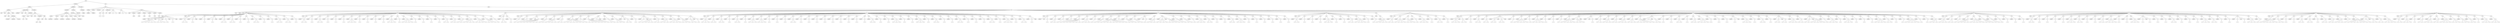 graph Tree {
	"t0" [label = "TEI"];
	"t1" [label = "teiHeader"];
	"t2" [label = "fileDesc"];
	"t3" [label = "titleStmt"];
	"t4" [label = "title"];
	"t5" [label = "title"];
	"t6" [label = "author"];
	"t7" [label = "idno"];
	"t8" [label = "idno"];
	"t9" [label = "persName"];
	"t10" [label = "forename"];
	"t11" [label = "nameLink"];
	"t12" [label = "surname"];
	"t13" [label = "editor"];
	"t14" [label = "publicationStmt"];
	"t15" [label = "publisher"];
	"t16" [label = "idno"];
	"t17" [label = "idno"];
	"t18" [label = "availability"];
	"t19" [label = "licence"];
	"t20" [label = "ab"];
	"t21" [label = "ref"];
	"t22" [label = "sourceDesc"];
	"t23" [label = "bibl"];
	"t24" [label = "name"];
	"t25" [label = "idno"];
	"t26" [label = "idno"];
	"t27" [label = "availability"];
	"t28" [label = "licence"];
	"t29" [label = "ab"];
	"t30" [label = "ref"];
	"t31" [label = "bibl"];
	"t32" [label = "date"];
	"t33" [label = "idno"];
	"t34" [label = "profileDesc"];
	"t35" [label = "particDesc"];
	"t36" [label = "listPerson"];
	"t37" [label = "person"];
	"t38" [label = "persName"];
	"t39" [label = "person"];
	"t40" [label = "persName"];
	"t41" [label = "person"];
	"t42" [label = "persName"];
	"t43" [label = "person"];
	"t44" [label = "persName"];
	"t45" [label = "person"];
	"t46" [label = "persName"];
	"t47" [label = "person"];
	"t48" [label = "persName"];
	"t49" [label = "textClass"];
	"t50" [label = "keywords"];
	"t51" [label = "term"];
	"t52" [label = "term"];
	"t53" [label = "classCode"];
	"t54" [label = "revisionDesc"];
	"t55" [label = "listChange"];
	"t56" [label = "change"];
	"t57" [label = "text"];
	"t58" [label = "front"];
	"t59" [label = "docTitle"];
	"t60" [label = "titlePart"];
	"t61" [label = "titlePart"];
	"t62" [label = "docDate"];
	"t63" [label = "docAuthor"];
	"t64" [label = "div"];
	"t65" [label = "div"];
	"t66" [label = "p"];
	"t67" [label = "div"];
	"t68" [label = "p"];
	"t69" [label = "performance"];
	"t70" [label = "ab"];
	"t71" [label = "div"];
	"t72" [label = "head"];
	"t73" [label = "p"];
	"t74" [label = "p"];
	"t75" [label = "div"];
	"t76" [label = "head"];
	"t77" [label = "p"];
	"t78" [label = "p"];
	"t79" [label = "castList"];
	"t80" [label = "head"];
	"t81" [label = "castItem"];
	"t82" [label = "role"];
	"t83" [label = "castItem"];
	"t84" [label = "role"];
	"t85" [label = "castItem"];
	"t86" [label = "role"];
	"t87" [label = "castItem"];
	"t88" [label = "role"];
	"t89" [label = "castItem"];
	"t90" [label = "role"];
	"t91" [label = "castItem"];
	"t92" [label = "role"];
	"t93" [label = "body"];
	"t94" [label = "div"];
	"t95" [label = "head"];
	"t96" [label = "stage"];
	"t97" [label = "div"];
	"t98" [label = "head"];
	"t99" [label = "sp"];
	"t100" [label = "speaker"];
	"t101" [label = "note"];
	"t102" [label = "p"];
	"t103" [label = "s"];
	"t104" [label = "s"];
	"t105" [label = "s"];
	"t106" [label = "s"];
	"t107" [label = "s"];
	"t108" [label = "stage"];
	"t109" [label = "p"];
	"t110" [label = "s"];
	"t111" [label = "s"];
	"t112" [label = "s"];
	"t113" [label = "stage"];
	"t114" [label = "p"];
	"t115" [label = "s"];
	"t116" [label = "stage"];
	"t117" [label = "p"];
	"t118" [label = "s"];
	"t119" [label = "stage"];
	"t120" [label = "div"];
	"t121" [label = "head"];
	"t122" [label = "sp"];
	"t123" [label = "speaker"];
	"t124" [label = "p"];
	"t125" [label = "s"];
	"t126" [label = "s"];
	"t127" [label = "sp"];
	"t128" [label = "speaker"];
	"t129" [label = "p"];
	"t130" [label = "s"];
	"t131" [label = "stage"];
	"t132" [label = "sp"];
	"t133" [label = "speaker"];
	"t134" [label = "p"];
	"t135" [label = "s"];
	"t136" [label = "sp"];
	"t137" [label = "speaker"];
	"t138" [label = "p"];
	"t139" [label = "s"];
	"t140" [label = "stage"];
	"t141" [label = "sp"];
	"t142" [label = "speaker"];
	"t143" [label = "p"];
	"t144" [label = "s"];
	"t145" [label = "s"];
	"t146" [label = "sp"];
	"t147" [label = "speaker"];
	"t148" [label = "p"];
	"t149" [label = "s"];
	"t150" [label = "s"];
	"t151" [label = "sp"];
	"t152" [label = "speaker"];
	"t153" [label = "p"];
	"t154" [label = "s"];
	"t155" [label = "sp"];
	"t156" [label = "speaker"];
	"t157" [label = "p"];
	"t158" [label = "s"];
	"t159" [label = "sp"];
	"t160" [label = "speaker"];
	"t161" [label = "p"];
	"t162" [label = "s"];
	"t163" [label = "s"];
	"t164" [label = "sp"];
	"t165" [label = "speaker"];
	"t166" [label = "p"];
	"t167" [label = "s"];
	"t168" [label = "sp"];
	"t169" [label = "speaker"];
	"t170" [label = "p"];
	"t171" [label = "s"];
	"t172" [label = "sp"];
	"t173" [label = "speaker"];
	"t174" [label = "p"];
	"t175" [label = "s"];
	"t176" [label = "s"];
	"t177" [label = "sp"];
	"t178" [label = "speaker"];
	"t179" [label = "p"];
	"t180" [label = "s"];
	"t181" [label = "s"];
	"t182" [label = "sp"];
	"t183" [label = "speaker"];
	"t184" [label = "p"];
	"t185" [label = "s"];
	"t186" [label = "div"];
	"t187" [label = "head"];
	"t188" [label = "sp"];
	"t189" [label = "speaker"];
	"t190" [label = "p"];
	"t191" [label = "s"];
	"t192" [label = "s"];
	"t193" [label = "sp"];
	"t194" [label = "speaker"];
	"t195" [label = "p"];
	"t196" [label = "s"];
	"t197" [label = "sp"];
	"t198" [label = "speaker"];
	"t199" [label = "p"];
	"t200" [label = "s"];
	"t201" [label = "s"];
	"t202" [label = "sp"];
	"t203" [label = "speaker"];
	"t204" [label = "p"];
	"t205" [label = "s"];
	"t206" [label = "sp"];
	"t207" [label = "speaker"];
	"t208" [label = "p"];
	"t209" [label = "s"];
	"t210" [label = "sp"];
	"t211" [label = "speaker"];
	"t212" [label = "p"];
	"t213" [label = "s"];
	"t214" [label = "sp"];
	"t215" [label = "speaker"];
	"t216" [label = "p"];
	"t217" [label = "s"];
	"t218" [label = "s"];
	"t219" [label = "s"];
	"t220" [label = "sp"];
	"t221" [label = "speaker"];
	"t222" [label = "p"];
	"t223" [label = "s"];
	"t224" [label = "sp"];
	"t225" [label = "speaker"];
	"t226" [label = "p"];
	"t227" [label = "s"];
	"t228" [label = "sp"];
	"t229" [label = "speaker"];
	"t230" [label = "p"];
	"t231" [label = "s"];
	"t232" [label = "sp"];
	"t233" [label = "speaker"];
	"t234" [label = "p"];
	"t235" [label = "s"];
	"t236" [label = "sp"];
	"t237" [label = "speaker"];
	"t238" [label = "p"];
	"t239" [label = "s"];
	"t240" [label = "s"];
	"t241" [label = "s"];
	"t242" [label = "sp"];
	"t243" [label = "speaker"];
	"t244" [label = "p"];
	"t245" [label = "s"];
	"t246" [label = "sp"];
	"t247" [label = "speaker"];
	"t248" [label = "p"];
	"t249" [label = "s"];
	"t250" [label = "s"];
	"t251" [label = "s"];
	"t252" [label = "s"];
	"t253" [label = "sp"];
	"t254" [label = "speaker"];
	"t255" [label = "p"];
	"t256" [label = "s"];
	"t257" [label = "sp"];
	"t258" [label = "speaker"];
	"t259" [label = "p"];
	"t260" [label = "s"];
	"t261" [label = "sp"];
	"t262" [label = "speaker"];
	"t263" [label = "p"];
	"t264" [label = "s"];
	"t265" [label = "sp"];
	"t266" [label = "speaker"];
	"t267" [label = "p"];
	"t268" [label = "s"];
	"t269" [label = "sp"];
	"t270" [label = "speaker"];
	"t271" [label = "p"];
	"t272" [label = "s"];
	"t273" [label = "s"];
	"t274" [label = "sp"];
	"t275" [label = "speaker"];
	"t276" [label = "p"];
	"t277" [label = "s"];
	"t278" [label = "s"];
	"t279" [label = "sp"];
	"t280" [label = "speaker"];
	"t281" [label = "p"];
	"t282" [label = "s"];
	"t283" [label = "s"];
	"t284" [label = "sp"];
	"t285" [label = "speaker"];
	"t286" [label = "p"];
	"t287" [label = "s"];
	"t288" [label = "s"];
	"t289" [label = "s"];
	"t290" [label = "s"];
	"t291" [label = "sp"];
	"t292" [label = "speaker"];
	"t293" [label = "p"];
	"t294" [label = "s"];
	"t295" [label = "s"];
	"t296" [label = "s"];
	"t297" [label = "s"];
	"t298" [label = "sp"];
	"t299" [label = "speaker"];
	"t300" [label = "p"];
	"t301" [label = "s"];
	"t302" [label = "s"];
	"t303" [label = "s"];
	"t304" [label = "sp"];
	"t305" [label = "speaker"];
	"t306" [label = "p"];
	"t307" [label = "s"];
	"t308" [label = "div"];
	"t309" [label = "head"];
	"t310" [label = "sp"];
	"t311" [label = "speaker"];
	"t312" [label = "p"];
	"t313" [label = "s"];
	"t314" [label = "s"];
	"t315" [label = "sp"];
	"t316" [label = "speaker"];
	"t317" [label = "p"];
	"t318" [label = "s"];
	"t319" [label = "div"];
	"t320" [label = "head"];
	"t321" [label = "sp"];
	"t322" [label = "speaker"];
	"t323" [label = "p"];
	"t324" [label = "s"];
	"t325" [label = "sp"];
	"t326" [label = "speaker"];
	"t327" [label = "p"];
	"t328" [label = "s"];
	"t329" [label = "sp"];
	"t330" [label = "speaker"];
	"t331" [label = "note"];
	"t332" [label = "p"];
	"t333" [label = "s"];
	"t334" [label = "s"];
	"t335" [label = "s"];
	"t336" [label = "s"];
	"t337" [label = "s"];
	"t338" [label = "s"];
	"t339" [label = "sp"];
	"t340" [label = "speaker"];
	"t341" [label = "p"];
	"t342" [label = "s"];
	"t343" [label = "s"];
	"t344" [label = "sp"];
	"t345" [label = "speaker"];
	"t346" [label = "p"];
	"t347" [label = "s"];
	"t348" [label = "s"];
	"t349" [label = "s"];
	"t350" [label = "s"];
	"t351" [label = "sp"];
	"t352" [label = "speaker"];
	"t353" [label = "p"];
	"t354" [label = "s"];
	"t355" [label = "s"];
	"t356" [label = "sp"];
	"t357" [label = "speaker"];
	"t358" [label = "p"];
	"t359" [label = "s"];
	"t360" [label = "s"];
	"t361" [label = "s"];
	"t362" [label = "s"];
	"t363" [label = "s"];
	"t364" [label = "s"];
	"t365" [label = "s"];
	"t366" [label = "sp"];
	"t367" [label = "speaker"];
	"t368" [label = "p"];
	"t369" [label = "s"];
	"t370" [label = "sp"];
	"t371" [label = "speaker"];
	"t372" [label = "p"];
	"t373" [label = "s"];
	"t374" [label = "s"];
	"t375" [label = "s"];
	"t376" [label = "s"];
	"t377" [label = "s"];
	"t378" [label = "sp"];
	"t379" [label = "speaker"];
	"t380" [label = "p"];
	"t381" [label = "s"];
	"t382" [label = "s"];
	"t383" [label = "stage"];
	"t384" [label = "sp"];
	"t385" [label = "speaker"];
	"t386" [label = "p"];
	"t387" [label = "s"];
	"t388" [label = "s"];
	"t389" [label = "sp"];
	"t390" [label = "speaker"];
	"t391" [label = "p"];
	"t392" [label = "s"];
	"t393" [label = "s"];
	"t394" [label = "s"];
	"t395" [label = "sp"];
	"t396" [label = "speaker"];
	"t397" [label = "note"];
	"t398" [label = "p"];
	"t399" [label = "s"];
	"t400" [label = "s"];
	"t401" [label = "sp"];
	"t402" [label = "speaker"];
	"t403" [label = "p"];
	"t404" [label = "s"];
	"t405" [label = "sp"];
	"t406" [label = "speaker"];
	"t407" [label = "p"];
	"t408" [label = "s"];
	"t409" [label = "stage"];
	"t410" [label = "p"];
	"t411" [label = "s"];
	"t412" [label = "s"];
	"t413" [label = "s"];
	"t414" [label = "s"];
	"t415" [label = "sp"];
	"t416" [label = "speaker"];
	"t417" [label = "p"];
	"t418" [label = "s"];
	"t419" [label = "s"];
	"t420" [label = "sp"];
	"t421" [label = "speaker"];
	"t422" [label = "p"];
	"t423" [label = "s"];
	"t424" [label = "s"];
	"t425" [label = "s"];
	"t426" [label = "sp"];
	"t427" [label = "speaker"];
	"t428" [label = "p"];
	"t429" [label = "s"];
	"t430" [label = "s"];
	"t431" [label = "s"];
	"t432" [label = "s"];
	"t433" [label = "sp"];
	"t434" [label = "speaker"];
	"t435" [label = "p"];
	"t436" [label = "s"];
	"t437" [label = "s"];
	"t438" [label = "s"];
	"t439" [label = "sp"];
	"t440" [label = "speaker"];
	"t441" [label = "p"];
	"t442" [label = "s"];
	"t443" [label = "s"];
	"t444" [label = "stage"];
	"t445" [label = "p"];
	"t446" [label = "s"];
	"t447" [label = "div"];
	"t448" [label = "head"];
	"t449" [label = "sp"];
	"t450" [label = "speaker"];
	"t451" [label = "p"];
	"t452" [label = "s"];
	"t453" [label = "s"];
	"t454" [label = "s"];
	"t455" [label = "sp"];
	"t456" [label = "speaker"];
	"t457" [label = "p"];
	"t458" [label = "s"];
	"t459" [label = "s"];
	"t460" [label = "sp"];
	"t461" [label = "speaker"];
	"t462" [label = "p"];
	"t463" [label = "s"];
	"t464" [label = "s"];
	"t465" [label = "sp"];
	"t466" [label = "speaker"];
	"t467" [label = "p"];
	"t468" [label = "s"];
	"t469" [label = "sp"];
	"t470" [label = "speaker"];
	"t471" [label = "p"];
	"t472" [label = "s"];
	"t473" [label = "s"];
	"t474" [label = "sp"];
	"t475" [label = "speaker"];
	"t476" [label = "p"];
	"t477" [label = "s"];
	"t478" [label = "sp"];
	"t479" [label = "speaker"];
	"t480" [label = "p"];
	"t481" [label = "s"];
	"t482" [label = "s"];
	"t483" [label = "s"];
	"t484" [label = "sp"];
	"t485" [label = "speaker"];
	"t486" [label = "p"];
	"t487" [label = "s"];
	"t488" [label = "s"];
	"t489" [label = "s"];
	"t490" [label = "sp"];
	"t491" [label = "speaker"];
	"t492" [label = "p"];
	"t493" [label = "s"];
	"t494" [label = "sp"];
	"t495" [label = "speaker"];
	"t496" [label = "p"];
	"t497" [label = "s"];
	"t498" [label = "sp"];
	"t499" [label = "speaker"];
	"t500" [label = "p"];
	"t501" [label = "s"];
	"t502" [label = "sp"];
	"t503" [label = "speaker"];
	"t504" [label = "p"];
	"t505" [label = "s"];
	"t506" [label = "s"];
	"t507" [label = "sp"];
	"t508" [label = "speaker"];
	"t509" [label = "p"];
	"t510" [label = "s"];
	"t511" [label = "sp"];
	"t512" [label = "speaker"];
	"t513" [label = "p"];
	"t514" [label = "s"];
	"t515" [label = "sp"];
	"t516" [label = "speaker"];
	"t517" [label = "p"];
	"t518" [label = "s"];
	"t519" [label = "sp"];
	"t520" [label = "speaker"];
	"t521" [label = "p"];
	"t522" [label = "s"];
	"t523" [label = "sp"];
	"t524" [label = "speaker"];
	"t525" [label = "p"];
	"t526" [label = "s"];
	"t527" [label = "sp"];
	"t528" [label = "speaker"];
	"t529" [label = "p"];
	"t530" [label = "s"];
	"t531" [label = "sp"];
	"t532" [label = "speaker"];
	"t533" [label = "p"];
	"t534" [label = "s"];
	"t535" [label = "sp"];
	"t536" [label = "speaker"];
	"t537" [label = "p"];
	"t538" [label = "s"];
	"t539" [label = "sp"];
	"t540" [label = "speaker"];
	"t541" [label = "p"];
	"t542" [label = "s"];
	"t543" [label = "sp"];
	"t544" [label = "speaker"];
	"t545" [label = "p"];
	"t546" [label = "s"];
	"t547" [label = "s"];
	"t548" [label = "sp"];
	"t549" [label = "speaker"];
	"t550" [label = "p"];
	"t551" [label = "s"];
	"t552" [label = "sp"];
	"t553" [label = "speaker"];
	"t554" [label = "p"];
	"t555" [label = "s"];
	"t556" [label = "sp"];
	"t557" [label = "speaker"];
	"t558" [label = "p"];
	"t559" [label = "s"];
	"t560" [label = "s"];
	"t561" [label = "s"];
	"t562" [label = "sp"];
	"t563" [label = "speaker"];
	"t564" [label = "p"];
	"t565" [label = "s"];
	"t566" [label = "sp"];
	"t567" [label = "speaker"];
	"t568" [label = "p"];
	"t569" [label = "s"];
	"t570" [label = "sp"];
	"t571" [label = "speaker"];
	"t572" [label = "p"];
	"t573" [label = "s"];
	"t574" [label = "s"];
	"t575" [label = "s"];
	"t576" [label = "sp"];
	"t577" [label = "speaker"];
	"t578" [label = "p"];
	"t579" [label = "s"];
	"t580" [label = "sp"];
	"t581" [label = "speaker"];
	"t582" [label = "p"];
	"t583" [label = "s"];
	"t584" [label = "s"];
	"t585" [label = "sp"];
	"t586" [label = "speaker"];
	"t587" [label = "p"];
	"t588" [label = "s"];
	"t589" [label = "sp"];
	"t590" [label = "speaker"];
	"t591" [label = "p"];
	"t592" [label = "s"];
	"t593" [label = "sp"];
	"t594" [label = "speaker"];
	"t595" [label = "p"];
	"t596" [label = "s"];
	"t597" [label = "s"];
	"t598" [label = "sp"];
	"t599" [label = "speaker"];
	"t600" [label = "p"];
	"t601" [label = "s"];
	"t602" [label = "sp"];
	"t603" [label = "speaker"];
	"t604" [label = "p"];
	"t605" [label = "s"];
	"t606" [label = "sp"];
	"t607" [label = "speaker"];
	"t608" [label = "p"];
	"t609" [label = "s"];
	"t610" [label = "sp"];
	"t611" [label = "speaker"];
	"t612" [label = "p"];
	"t613" [label = "s"];
	"t614" [label = "s"];
	"t615" [label = "sp"];
	"t616" [label = "speaker"];
	"t617" [label = "p"];
	"t618" [label = "s"];
	"t619" [label = "sp"];
	"t620" [label = "speaker"];
	"t621" [label = "p"];
	"t622" [label = "s"];
	"t623" [label = "s"];
	"t624" [label = "s"];
	"t625" [label = "sp"];
	"t626" [label = "speaker"];
	"t627" [label = "p"];
	"t628" [label = "s"];
	"t629" [label = "sp"];
	"t630" [label = "speaker"];
	"t631" [label = "p"];
	"t632" [label = "s"];
	"t633" [label = "s"];
	"t634" [label = "sp"];
	"t635" [label = "speaker"];
	"t636" [label = "p"];
	"t637" [label = "s"];
	"t638" [label = "stage"];
	"t639" [label = "div"];
	"t640" [label = "head"];
	"t641" [label = "sp"];
	"t642" [label = "speaker"];
	"t643" [label = "note"];
	"t644" [label = "p"];
	"t645" [label = "s"];
	"t646" [label = "sp"];
	"t647" [label = "speaker"];
	"t648" [label = "p"];
	"t649" [label = "s"];
	"t650" [label = "s"];
	"t651" [label = "sp"];
	"t652" [label = "speaker"];
	"t653" [label = "p"];
	"t654" [label = "s"];
	"t655" [label = "sp"];
	"t656" [label = "speaker"];
	"t657" [label = "p"];
	"t658" [label = "s"];
	"t659" [label = "sp"];
	"t660" [label = "speaker"];
	"t661" [label = "p"];
	"t662" [label = "s"];
	"t663" [label = "s"];
	"t664" [label = "s"];
	"t665" [label = "s"];
	"t666" [label = "s"];
	"t667" [label = "s"];
	"t668" [label = "sp"];
	"t669" [label = "speaker"];
	"t670" [label = "p"];
	"t671" [label = "s"];
	"t672" [label = "s"];
	"t673" [label = "s"];
	"t674" [label = "sp"];
	"t675" [label = "speaker"];
	"t676" [label = "p"];
	"t677" [label = "s"];
	"t678" [label = "sp"];
	"t679" [label = "speaker"];
	"t680" [label = "p"];
	"t681" [label = "s"];
	"t682" [label = "s"];
	"t683" [label = "sp"];
	"t684" [label = "speaker"];
	"t685" [label = "p"];
	"t686" [label = "s"];
	"t687" [label = "s"];
	"t688" [label = "s"];
	"t689" [label = "s"];
	"t690" [label = "s"];
	"t691" [label = "s"];
	"t692" [label = "s"];
	"t693" [label = "s"];
	"t694" [label = "sp"];
	"t695" [label = "speaker"];
	"t696" [label = "p"];
	"t697" [label = "s"];
	"t698" [label = "sp"];
	"t699" [label = "speaker"];
	"t700" [label = "p"];
	"t701" [label = "s"];
	"t702" [label = "s"];
	"t703" [label = "s"];
	"t704" [label = "sp"];
	"t705" [label = "speaker"];
	"t706" [label = "p"];
	"t707" [label = "s"];
	"t708" [label = "s"];
	"t709" [label = "sp"];
	"t710" [label = "speaker"];
	"t711" [label = "note"];
	"t712" [label = "p"];
	"t713" [label = "s"];
	"t714" [label = "sp"];
	"t715" [label = "speaker"];
	"t716" [label = "p"];
	"t717" [label = "s"];
	"t718" [label = "s"];
	"t719" [label = "s"];
	"t720" [label = "sp"];
	"t721" [label = "speaker"];
	"t722" [label = "p"];
	"t723" [label = "s"];
	"t724" [label = "s"];
	"t725" [label = "s"];
	"t726" [label = "s"];
	"t727" [label = "stage"];
	"t728" [label = "p"];
	"t729" [label = "s"];
	"t730" [label = "s"];
	"t731" [label = "s"];
	"t732" [label = "s"];
	"t733" [label = "sp"];
	"t734" [label = "speaker"];
	"t735" [label = "p"];
	"t736" [label = "s"];
	"t737" [label = "s"];
	"t738" [label = "sp"];
	"t739" [label = "speaker"];
	"t740" [label = "p"];
	"t741" [label = "s"];
	"t742" [label = "s"];
	"t743" [label = "sp"];
	"t744" [label = "speaker"];
	"t745" [label = "p"];
	"t746" [label = "s"];
	"t747" [label = "sp"];
	"t748" [label = "speaker"];
	"t749" [label = "p"];
	"t750" [label = "s"];
	"t751" [label = "s"];
	"t752" [label = "s"];
	"t753" [label = "sp"];
	"t754" [label = "speaker"];
	"t755" [label = "p"];
	"t756" [label = "s"];
	"t757" [label = "s"];
	"t758" [label = "sp"];
	"t759" [label = "speaker"];
	"t760" [label = "p"];
	"t761" [label = "s"];
	"t762" [label = "sp"];
	"t763" [label = "speaker"];
	"t764" [label = "p"];
	"t765" [label = "s"];
	"t766" [label = "sp"];
	"t767" [label = "speaker"];
	"t768" [label = "p"];
	"t769" [label = "s"];
	"t770" [label = "s"];
	"t771" [label = "sp"];
	"t772" [label = "speaker"];
	"t773" [label = "p"];
	"t774" [label = "s"];
	"t775" [label = "s"];
	"t776" [label = "s"];
	"t777" [label = "sp"];
	"t778" [label = "speaker"];
	"t779" [label = "p"];
	"t780" [label = "s"];
	"t781" [label = "sp"];
	"t782" [label = "speaker"];
	"t783" [label = "p"];
	"t784" [label = "s"];
	"t785" [label = "sp"];
	"t786" [label = "speaker"];
	"t787" [label = "p"];
	"t788" [label = "s"];
	"t789" [label = "sp"];
	"t790" [label = "speaker"];
	"t791" [label = "p"];
	"t792" [label = "s"];
	"t793" [label = "sp"];
	"t794" [label = "speaker"];
	"t795" [label = "p"];
	"t796" [label = "s"];
	"t797" [label = "sp"];
	"t798" [label = "speaker"];
	"t799" [label = "p"];
	"t800" [label = "s"];
	"t801" [label = "div"];
	"t802" [label = "head"];
	"t803" [label = "sp"];
	"t804" [label = "speaker"];
	"t805" [label = "p"];
	"t806" [label = "s"];
	"t807" [label = "s"];
	"t808" [label = "sp"];
	"t809" [label = "speaker"];
	"t810" [label = "p"];
	"t811" [label = "s"];
	"t812" [label = "sp"];
	"t813" [label = "speaker"];
	"t814" [label = "p"];
	"t815" [label = "s"];
	"t816" [label = "sp"];
	"t817" [label = "speaker"];
	"t818" [label = "p"];
	"t819" [label = "s"];
	"t820" [label = "sp"];
	"t821" [label = "speaker"];
	"t822" [label = "p"];
	"t823" [label = "s"];
	"t824" [label = "s"];
	"t825" [label = "s"];
	"t826" [label = "sp"];
	"t827" [label = "speaker"];
	"t828" [label = "p"];
	"t829" [label = "s"];
	"t830" [label = "sp"];
	"t831" [label = "speaker"];
	"t832" [label = "p"];
	"t833" [label = "s"];
	"t834" [label = "sp"];
	"t835" [label = "speaker"];
	"t836" [label = "p"];
	"t837" [label = "s"];
	"t838" [label = "s"];
	"t839" [label = "sp"];
	"t840" [label = "speaker"];
	"t841" [label = "p"];
	"t842" [label = "s"];
	"t843" [label = "s"];
	"t844" [label = "s"];
	"t845" [label = "s"];
	"t846" [label = "sp"];
	"t847" [label = "speaker"];
	"t848" [label = "p"];
	"t849" [label = "s"];
	"t850" [label = "sp"];
	"t851" [label = "speaker"];
	"t852" [label = "p"];
	"t853" [label = "s"];
	"t854" [label = "div"];
	"t855" [label = "head"];
	"t856" [label = "sp"];
	"t857" [label = "speaker"];
	"t858" [label = "p"];
	"t859" [label = "s"];
	"t860" [label = "s"];
	"t861" [label = "s"];
	"t862" [label = "s"];
	"t863" [label = "div"];
	"t864" [label = "head"];
	"t865" [label = "sp"];
	"t866" [label = "speaker"];
	"t867" [label = "p"];
	"t868" [label = "s"];
	"t869" [label = "s"];
	"t870" [label = "sp"];
	"t871" [label = "speaker"];
	"t872" [label = "p"];
	"t873" [label = "s"];
	"t874" [label = "s"];
	"t875" [label = "s"];
	"t876" [label = "s"];
	"t877" [label = "sp"];
	"t878" [label = "speaker"];
	"t879" [label = "p"];
	"t880" [label = "s"];
	"t881" [label = "s"];
	"t882" [label = "s"];
	"t883" [label = "sp"];
	"t884" [label = "speaker"];
	"t885" [label = "p"];
	"t886" [label = "s"];
	"t887" [label = "sp"];
	"t888" [label = "speaker"];
	"t889" [label = "p"];
	"t890" [label = "s"];
	"t891" [label = "s"];
	"t892" [label = "s"];
	"t893" [label = "sp"];
	"t894" [label = "speaker"];
	"t895" [label = "p"];
	"t896" [label = "s"];
	"t897" [label = "sp"];
	"t898" [label = "speaker"];
	"t899" [label = "p"];
	"t900" [label = "s"];
	"t901" [label = "s"];
	"t902" [label = "sp"];
	"t903" [label = "speaker"];
	"t904" [label = "p"];
	"t905" [label = "s"];
	"t906" [label = "div"];
	"t907" [label = "head"];
	"t908" [label = "sp"];
	"t909" [label = "speaker"];
	"t910" [label = "p"];
	"t911" [label = "s"];
	"t912" [label = "s"];
	"t913" [label = "s"];
	"t914" [label = "stage"];
	"t915" [label = "p"];
	"t916" [label = "s"];
	"t917" [label = "s"];
	"t918" [label = "sp"];
	"t919" [label = "speaker"];
	"t920" [label = "p"];
	"t921" [label = "s"];
	"t922" [label = "sp"];
	"t923" [label = "speaker"];
	"t924" [label = "p"];
	"t925" [label = "s"];
	"t926" [label = "s"];
	"t927" [label = "sp"];
	"t928" [label = "speaker"];
	"t929" [label = "p"];
	"t930" [label = "s"];
	"t931" [label = "s"];
	"t932" [label = "sp"];
	"t933" [label = "speaker"];
	"t934" [label = "p"];
	"t935" [label = "s"];
	"t936" [label = "s"];
	"t937" [label = "stage"];
	"t938" [label = "p"];
	"t939" [label = "s"];
	"t940" [label = "s"];
	"t941" [label = "stage"];
	"t942" [label = "sp"];
	"t943" [label = "speaker"];
	"t944" [label = "p"];
	"t945" [label = "s"];
	"t946" [label = "sp"];
	"t947" [label = "speaker"];
	"t948" [label = "p"];
	"t949" [label = "s"];
	"t950" [label = "s"];
	"t951" [label = "s"];
	"t952" [label = "s"];
	"t953" [label = "s"];
	"t954" [label = "sp"];
	"t955" [label = "speaker"];
	"t956" [label = "p"];
	"t957" [label = "s"];
	"t958" [label = "sp"];
	"t959" [label = "speaker"];
	"t960" [label = "p"];
	"t961" [label = "s"];
	"t962" [label = "s"];
	"t963" [label = "s"];
	"t964" [label = "s"];
	"t965" [label = "sp"];
	"t966" [label = "speaker"];
	"t967" [label = "p"];
	"t968" [label = "s"];
	"t969" [label = "sp"];
	"t970" [label = "speaker"];
	"t971" [label = "p"];
	"t972" [label = "s"];
	"t973" [label = "sp"];
	"t974" [label = "speaker"];
	"t975" [label = "p"];
	"t976" [label = "s"];
	"t977" [label = "sp"];
	"t978" [label = "speaker"];
	"t979" [label = "p"];
	"t980" [label = "s"];
	"t981" [label = "s"];
	"t982" [label = "s"];
	"t983" [label = "s"];
	"t984" [label = "s"];
	"t985" [label = "sp"];
	"t986" [label = "speaker"];
	"t987" [label = "p"];
	"t988" [label = "s"];
	"t989" [label = "s"];
	"t990" [label = "s"];
	"t991" [label = "stage"];
	"t992" [label = "sp"];
	"t993" [label = "speaker"];
	"t994" [label = "note"];
	"t995" [label = "p"];
	"t996" [label = "s"];
	"t997" [label = "sp"];
	"t998" [label = "speaker"];
	"t999" [label = "p"];
	"t1000" [label = "s"];
	"t1001" [label = "s"];
	"t1002" [label = "sp"];
	"t1003" [label = "speaker"];
	"t1004" [label = "p"];
	"t1005" [label = "s"];
	"t1006" [label = "s"];
	"t1007" [label = "s"];
	"t1008" [label = "sp"];
	"t1009" [label = "speaker"];
	"t1010" [label = "p"];
	"t1011" [label = "s"];
	"t1012" [label = "s"];
	"t1013" [label = "sp"];
	"t1014" [label = "speaker"];
	"t1015" [label = "p"];
	"t1016" [label = "s"];
	"t1017" [label = "s"];
	"t1018" [label = "s"];
	"t1019" [label = "sp"];
	"t1020" [label = "speaker"];
	"t1021" [label = "p"];
	"t1022" [label = "s"];
	"t1023" [label = "s"];
	"t1024" [label = "s"];
	"t1025" [label = "sp"];
	"t1026" [label = "speaker"];
	"t1027" [label = "p"];
	"t1028" [label = "s"];
	"t1029" [label = "s"];
	"t1030" [label = "s"];
	"t1031" [label = "s"];
	"t1032" [label = "s"];
	"t1033" [label = "sp"];
	"t1034" [label = "speaker"];
	"t1035" [label = "p"];
	"t1036" [label = "s"];
	"t1037" [label = "stage"];
	"t1038" [label = "p"];
	"t1039" [label = "s"];
	"t1040" [label = "s"];
	"t1041" [label = "sp"];
	"t1042" [label = "speaker"];
	"t1043" [label = "p"];
	"t1044" [label = "s"];
	"t1045" [label = "sp"];
	"t1046" [label = "speaker"];
	"t1047" [label = "p"];
	"t1048" [label = "s"];
	"t1049" [label = "sp"];
	"t1050" [label = "speaker"];
	"t1051" [label = "p"];
	"t1052" [label = "s"];
	"t1053" [label = "s"];
	"t1054" [label = "sp"];
	"t1055" [label = "speaker"];
	"t1056" [label = "p"];
	"t1057" [label = "s"];
	"t1058" [label = "sp"];
	"t1059" [label = "speaker"];
	"t1060" [label = "p"];
	"t1061" [label = "s"];
	"t1062" [label = "s"];
	"t1063" [label = "sp"];
	"t1064" [label = "speaker"];
	"t1065" [label = "p"];
	"t1066" [label = "s"];
	"t1067" [label = "s"];
	"t1068" [label = "s"];
	"t1069" [label = "s"];
	"t1070" [label = "sp"];
	"t1071" [label = "speaker"];
	"t1072" [label = "p"];
	"t1073" [label = "s"];
	"t1074" [label = "sp"];
	"t1075" [label = "speaker"];
	"t1076" [label = "p"];
	"t1077" [label = "s"];
	"t1078" [label = "sp"];
	"t1079" [label = "speaker"];
	"t1080" [label = "p"];
	"t1081" [label = "s"];
	"t1082" [label = "sp"];
	"t1083" [label = "speaker"];
	"t1084" [label = "p"];
	"t1085" [label = "s"];
	"t1086" [label = "stage"];
	"t1087" [label = "sp"];
	"t1088" [label = "speaker"];
	"t1089" [label = "p"];
	"t1090" [label = "s"];
	"t1091" [label = "s"];
	"t1092" [label = "s"];
	"t1093" [label = "sp"];
	"t1094" [label = "speaker"];
	"t1095" [label = "p"];
	"t1096" [label = "s"];
	"t1097" [label = "sp"];
	"t1098" [label = "speaker"];
	"t1099" [label = "p"];
	"t1100" [label = "s"];
	"t1101" [label = "s"];
	"t1102" [label = "sp"];
	"t1103" [label = "speaker"];
	"t1104" [label = "p"];
	"t1105" [label = "s"];
	"t1106" [label = "sp"];
	"t1107" [label = "speaker"];
	"t1108" [label = "p"];
	"t1109" [label = "s"];
	"t1110" [label = "s"];
	"t1111" [label = "stage"];
	"t1112" [label = "p"];
	"t1113" [label = "s"];
	"t1114" [label = "s"];
	"t1115" [label = "sp"];
	"t1116" [label = "speaker"];
	"t1117" [label = "p"];
	"t1118" [label = "s"];
	"t1119" [label = "s"];
	"t1120" [label = "s"];
	"t1121" [label = "sp"];
	"t1122" [label = "speaker"];
	"t1123" [label = "p"];
	"t1124" [label = "s"];
	"t1125" [label = "s"];
	"t1126" [label = "sp"];
	"t1127" [label = "speaker"];
	"t1128" [label = "p"];
	"t1129" [label = "s"];
	"t1130" [label = "s"];
	"t1131" [label = "stage"];
	"t1132" [label = "p"];
	"t1133" [label = "s"];
	"t1134" [label = "s"];
	"t1135" [label = "s"];
	"t1136" [label = "s"];
	"t1137" [label = "s"];
	"t1138" [label = "sp"];
	"t1139" [label = "speaker"];
	"t1140" [label = "p"];
	"t1141" [label = "s"];
	"t1142" [label = "sp"];
	"t1143" [label = "speaker"];
	"t1144" [label = "p"];
	"t1145" [label = "s"];
	"t1146" [label = "s"];
	"t1147" [label = "s"];
	"t1148" [label = "sp"];
	"t1149" [label = "speaker"];
	"t1150" [label = "p"];
	"t1151" [label = "s"];
	"t1152" [label = "sp"];
	"t1153" [label = "speaker"];
	"t1154" [label = "p"];
	"t1155" [label = "s"];
	"t1156" [label = "s"];
	"t1157" [label = "s"];
	"t1158" [label = "sp"];
	"t1159" [label = "speaker"];
	"t1160" [label = "p"];
	"t1161" [label = "s"];
	"t1162" [label = "sp"];
	"t1163" [label = "speaker"];
	"t1164" [label = "p"];
	"t1165" [label = "s"];
	"t1166" [label = "sp"];
	"t1167" [label = "speaker"];
	"t1168" [label = "p"];
	"t1169" [label = "s"];
	"t1170" [label = "sp"];
	"t1171" [label = "speaker"];
	"t1172" [label = "p"];
	"t1173" [label = "s"];
	"t1174" [label = "s"];
	"t1175" [label = "s"];
	"t1176" [label = "s"];
	"t1177" [label = "sp"];
	"t1178" [label = "speaker"];
	"t1179" [label = "p"];
	"t1180" [label = "s"];
	"t1181" [label = "s"];
	"t1182" [label = "sp"];
	"t1183" [label = "speaker"];
	"t1184" [label = "p"];
	"t1185" [label = "s"];
	"t1186" [label = "sp"];
	"t1187" [label = "speaker"];
	"t1188" [label = "p"];
	"t1189" [label = "s"];
	"t1190" [label = "sp"];
	"t1191" [label = "speaker"];
	"t1192" [label = "p"];
	"t1193" [label = "s"];
	"t1194" [label = "s"];
	"t1195" [label = "s"];
	"t1196" [label = "s"];
	"t1197" [label = "s"];
	"t1198" [label = "sp"];
	"t1199" [label = "speaker"];
	"t1200" [label = "p"];
	"t1201" [label = "s"];
	"t1202" [label = "sp"];
	"t1203" [label = "speaker"];
	"t1204" [label = "p"];
	"t1205" [label = "s"];
	"t1206" [label = "sp"];
	"t1207" [label = "speaker"];
	"t1208" [label = "p"];
	"t1209" [label = "s"];
	"t1210" [label = "s"];
	"t1211" [label = "s"];
	"t1212" [label = "div"];
	"t1213" [label = "head"];
	"t1214" [label = "sp"];
	"t1215" [label = "speaker"];
	"t1216" [label = "p"];
	"t1217" [label = "s"];
	"t1218" [label = "s"];
	"t1219" [label = "s"];
	"t1220" [label = "sp"];
	"t1221" [label = "speaker"];
	"t1222" [label = "p"];
	"t1223" [label = "s"];
	"t1224" [label = "s"];
	"t1225" [label = "sp"];
	"t1226" [label = "speaker"];
	"t1227" [label = "p"];
	"t1228" [label = "s"];
	"t1229" [label = "sp"];
	"t1230" [label = "speaker"];
	"t1231" [label = "p"];
	"t1232" [label = "s"];
	"t1233" [label = "s"];
	"t1234" [label = "s"];
	"t1235" [label = "s"];
	"t1236" [label = "sp"];
	"t1237" [label = "speaker"];
	"t1238" [label = "p"];
	"t1239" [label = "s"];
	"t1240" [label = "s"];
	"t1241" [label = "s"];
	"t1242" [label = "s"];
	"t1243" [label = "s"];
	"t1244" [label = "sp"];
	"t1245" [label = "speaker"];
	"t1246" [label = "p"];
	"t1247" [label = "s"];
	"t1248" [label = "s"];
	"t1249" [label = "s"];
	"t1250" [label = "sp"];
	"t1251" [label = "speaker"];
	"t1252" [label = "p"];
	"t1253" [label = "s"];
	"t1254" [label = "s"];
	"t1255" [label = "sp"];
	"t1256" [label = "speaker"];
	"t1257" [label = "p"];
	"t1258" [label = "s"];
	"t1259" [label = "sp"];
	"t1260" [label = "speaker"];
	"t1261" [label = "p"];
	"t1262" [label = "s"];
	"t1263" [label = "sp"];
	"t1264" [label = "speaker"];
	"t1265" [label = "p"];
	"t1266" [label = "s"];
	"t1267" [label = "sp"];
	"t1268" [label = "speaker"];
	"t1269" [label = "p"];
	"t1270" [label = "s"];
	"t1271" [label = "div"];
	"t1272" [label = "head"];
	"t1273" [label = "sp"];
	"t1274" [label = "speaker"];
	"t1275" [label = "p"];
	"t1276" [label = "s"];
	"t1277" [label = "s"];
	"t1278" [label = "sp"];
	"t1279" [label = "speaker"];
	"t1280" [label = "p"];
	"t1281" [label = "s"];
	"t1282" [label = "sp"];
	"t1283" [label = "speaker"];
	"t1284" [label = "p"];
	"t1285" [label = "s"];
	"t1286" [label = "sp"];
	"t1287" [label = "speaker"];
	"t1288" [label = "p"];
	"t1289" [label = "s"];
	"t1290" [label = "sp"];
	"t1291" [label = "speaker"];
	"t1292" [label = "p"];
	"t1293" [label = "s"];
	"t1294" [label = "sp"];
	"t1295" [label = "speaker"];
	"t1296" [label = "p"];
	"t1297" [label = "s"];
	"t1298" [label = "s"];
	"t1299" [label = "s"];
	"t1300" [label = "sp"];
	"t1301" [label = "speaker"];
	"t1302" [label = "p"];
	"t1303" [label = "s"];
	"t1304" [label = "s"];
	"t1305" [label = "sp"];
	"t1306" [label = "speaker"];
	"t1307" [label = "p"];
	"t1308" [label = "s"];
	"t1309" [label = "sp"];
	"t1310" [label = "speaker"];
	"t1311" [label = "p"];
	"t1312" [label = "s"];
	"t1313" [label = "sp"];
	"t1314" [label = "speaker"];
	"t1315" [label = "p"];
	"t1316" [label = "s"];
	"t1317" [label = "s"];
	"t1318" [label = "sp"];
	"t1319" [label = "speaker"];
	"t1320" [label = "p"];
	"t1321" [label = "s"];
	"t1322" [label = "s"];
	"t1323" [label = "s"];
	"t1324" [label = "s"];
	"t1325" [label = "sp"];
	"t1326" [label = "speaker"];
	"t1327" [label = "p"];
	"t1328" [label = "s"];
	"t1329" [label = "sp"];
	"t1330" [label = "speaker"];
	"t1331" [label = "p"];
	"t1332" [label = "s"];
	"t1333" [label = "sp"];
	"t1334" [label = "speaker"];
	"t1335" [label = "p"];
	"t1336" [label = "s"];
	"t1337" [label = "s"];
	"t1338" [label = "s"];
	"t1339" [label = "sp"];
	"t1340" [label = "speaker"];
	"t1341" [label = "p"];
	"t1342" [label = "s"];
	"t1343" [label = "stage"];
	"t1344" [label = "p"];
	"t1345" [label = "s"];
	"t1346" [label = "sp"];
	"t1347" [label = "speaker"];
	"t1348" [label = "p"];
	"t1349" [label = "s"];
	"t1350" [label = "sp"];
	"t1351" [label = "speaker"];
	"t1352" [label = "p"];
	"t1353" [label = "s"];
	"t1354" [label = "sp"];
	"t1355" [label = "speaker"];
	"t1356" [label = "p"];
	"t1357" [label = "s"];
	"t1358" [label = "s"];
	"t1359" [label = "sp"];
	"t1360" [label = "speaker"];
	"t1361" [label = "p"];
	"t1362" [label = "s"];
	"t1363" [label = "sp"];
	"t1364" [label = "speaker"];
	"t1365" [label = "p"];
	"t1366" [label = "s"];
	"t1367" [label = "sp"];
	"t1368" [label = "speaker"];
	"t1369" [label = "p"];
	"t1370" [label = "s"];
	"t1371" [label = "sp"];
	"t1372" [label = "speaker"];
	"t1373" [label = "p"];
	"t1374" [label = "s"];
	"t1375" [label = "s"];
	"t1376" [label = "s"];
	"t1377" [label = "sp"];
	"t1378" [label = "speaker"];
	"t1379" [label = "p"];
	"t1380" [label = "s"];
	"t1381" [label = "s"];
	"t1382" [label = "sp"];
	"t1383" [label = "speaker"];
	"t1384" [label = "p"];
	"t1385" [label = "s"];
	"t1386" [label = "sp"];
	"t1387" [label = "speaker"];
	"t1388" [label = "p"];
	"t1389" [label = "s"];
	"t1390" [label = "sp"];
	"t1391" [label = "speaker"];
	"t1392" [label = "p"];
	"t1393" [label = "s"];
	"t1394" [label = "stage"];
	"t1395" [label = "p"];
	"t1396" [label = "s"];
	"t1397" [label = "sp"];
	"t1398" [label = "speaker"];
	"t1399" [label = "p"];
	"t1400" [label = "s"];
	"t1401" [label = "s"];
	"t1402" [label = "s"];
	"t1403" [label = "sp"];
	"t1404" [label = "speaker"];
	"t1405" [label = "p"];
	"t1406" [label = "s"];
	"t1407" [label = "div"];
	"t1408" [label = "head"];
	"t1409" [label = "sp"];
	"t1410" [label = "speaker"];
	"t1411" [label = "p"];
	"t1412" [label = "s"];
	"t1413" [label = "s"];
	"t1414" [label = "s"];
	"t1415" [label = "s"];
	"t1416" [label = "s"];
	"t1417" [label = "s"];
	"t1418" [label = "sp"];
	"t1419" [label = "speaker"];
	"t1420" [label = "p"];
	"t1421" [label = "s"];
	"t1422" [label = "s"];
	"t1423" [label = "sp"];
	"t1424" [label = "speaker"];
	"t1425" [label = "p"];
	"t1426" [label = "s"];
	"t1427" [label = "sp"];
	"t1428" [label = "speaker"];
	"t1429" [label = "p"];
	"t1430" [label = "s"];
	"t1431" [label = "sp"];
	"t1432" [label = "speaker"];
	"t1433" [label = "p"];
	"t1434" [label = "s"];
	"t1435" [label = "s"];
	"t1436" [label = "sp"];
	"t1437" [label = "speaker"];
	"t1438" [label = "p"];
	"t1439" [label = "s"];
	"t1440" [label = "s"];
	"t1441" [label = "sp"];
	"t1442" [label = "speaker"];
	"t1443" [label = "p"];
	"t1444" [label = "s"];
	"t1445" [label = "sp"];
	"t1446" [label = "speaker"];
	"t1447" [label = "p"];
	"t1448" [label = "s"];
	"t1449" [label = "s"];
	"t1450" [label = "sp"];
	"t1451" [label = "speaker"];
	"t1452" [label = "p"];
	"t1453" [label = "s"];
	"t1454" [label = "s"];
	"t1455" [label = "sp"];
	"t1456" [label = "speaker"];
	"t1457" [label = "p"];
	"t1458" [label = "s"];
	"t1459" [label = "s"];
	"t1460" [label = "s"];
	"t1461" [label = "sp"];
	"t1462" [label = "speaker"];
	"t1463" [label = "p"];
	"t1464" [label = "s"];
	"t1465" [label = "sp"];
	"t1466" [label = "speaker"];
	"t1467" [label = "p"];
	"t1468" [label = "s"];
	"t1469" [label = "s"];
	"t1470" [label = "s"];
	"t1471" [label = "s"];
	"t1472" [label = "s"];
	"t1473" [label = "s"];
	"t1474" [label = "s"];
	"t1475" [label = "sp"];
	"t1476" [label = "speaker"];
	"t1477" [label = "p"];
	"t1478" [label = "s"];
	"t1479" [label = "stage"];
	"t1480" [label = "p"];
	"t1481" [label = "s"];
	"t1482" [label = "s"];
	"t1483" [label = "sp"];
	"t1484" [label = "speaker"];
	"t1485" [label = "p"];
	"t1486" [label = "s"];
	"t1487" [label = "s"];
	"t1488" [label = "sp"];
	"t1489" [label = "speaker"];
	"t1490" [label = "p"];
	"t1491" [label = "s"];
	"t1492" [label = "s"];
	"t1493" [label = "s"];
	"t1494" [label = "s"];
	"t1495" [label = "div"];
	"t1496" [label = "head"];
	"t1497" [label = "sp"];
	"t1498" [label = "speaker"];
	"t1499" [label = "p"];
	"t1500" [label = "s"];
	"t1501" [label = "s"];
	"t1502" [label = "sp"];
	"t1503" [label = "speaker"];
	"t1504" [label = "p"];
	"t1505" [label = "s"];
	"t1506" [label = "s"];
	"t1507" [label = "s"];
	"t1508" [label = "sp"];
	"t1509" [label = "speaker"];
	"t1510" [label = "p"];
	"t1511" [label = "s"];
	"t1512" [label = "sp"];
	"t1513" [label = "speaker"];
	"t1514" [label = "p"];
	"t1515" [label = "s"];
	"t1516" [label = "s"];
	"t1517" [label = "sp"];
	"t1518" [label = "speaker"];
	"t1519" [label = "p"];
	"t1520" [label = "s"];
	"t1521" [label = "s"];
	"t1522" [label = "s"];
	"t1523" [label = "sp"];
	"t1524" [label = "speaker"];
	"t1525" [label = "p"];
	"t1526" [label = "s"];
	"t1527" [label = "s"];
	"t1528" [label = "sp"];
	"t1529" [label = "speaker"];
	"t1530" [label = "p"];
	"t1531" [label = "s"];
	"t1532" [label = "s"];
	"t1533" [label = "s"];
	"t1534" [label = "s"];
	"t1535" [label = "sp"];
	"t1536" [label = "speaker"];
	"t1537" [label = "p"];
	"t1538" [label = "s"];
	"t1539" [label = "s"];
	"t1540" [label = "s"];
	"t1541" [label = "sp"];
	"t1542" [label = "speaker"];
	"t1543" [label = "p"];
	"t1544" [label = "s"];
	"t1545" [label = "s"];
	"t1546" [label = "s"];
	"t1547" [label = "sp"];
	"t1548" [label = "speaker"];
	"t1549" [label = "p"];
	"t1550" [label = "s"];
	"t1551" [label = "s"];
	"t1552" [label = "sp"];
	"t1553" [label = "speaker"];
	"t1554" [label = "p"];
	"t1555" [label = "s"];
	"t1556" [label = "sp"];
	"t1557" [label = "speaker"];
	"t1558" [label = "p"];
	"t1559" [label = "s"];
	"t1560" [label = "s"];
	"t1561" [label = "s"];
	"t1562" [label = "sp"];
	"t1563" [label = "speaker"];
	"t1564" [label = "p"];
	"t1565" [label = "s"];
	"t1566" [label = "s"];
	"t1567" [label = "s"];
	"t0" -- "t1";
	"t1" -- "t2";
	"t2" -- "t3";
	"t3" -- "t4";
	"t3" -- "t5";
	"t3" -- "t6";
	"t6" -- "t7";
	"t6" -- "t8";
	"t6" -- "t9";
	"t9" -- "t10";
	"t9" -- "t11";
	"t9" -- "t12";
	"t3" -- "t13";
	"t2" -- "t14";
	"t14" -- "t15";
	"t14" -- "t16";
	"t14" -- "t17";
	"t14" -- "t18";
	"t18" -- "t19";
	"t19" -- "t20";
	"t19" -- "t21";
	"t2" -- "t22";
	"t22" -- "t23";
	"t23" -- "t24";
	"t23" -- "t25";
	"t23" -- "t26";
	"t23" -- "t27";
	"t27" -- "t28";
	"t28" -- "t29";
	"t28" -- "t30";
	"t23" -- "t31";
	"t31" -- "t32";
	"t31" -- "t33";
	"t1" -- "t34";
	"t34" -- "t35";
	"t35" -- "t36";
	"t36" -- "t37";
	"t37" -- "t38";
	"t36" -- "t39";
	"t39" -- "t40";
	"t36" -- "t41";
	"t41" -- "t42";
	"t36" -- "t43";
	"t43" -- "t44";
	"t36" -- "t45";
	"t45" -- "t46";
	"t36" -- "t47";
	"t47" -- "t48";
	"t34" -- "t49";
	"t49" -- "t50";
	"t50" -- "t51";
	"t50" -- "t52";
	"t49" -- "t53";
	"t1" -- "t54";
	"t54" -- "t55";
	"t55" -- "t56";
	"t0" -- "t57";
	"t57" -- "t58";
	"t58" -- "t59";
	"t59" -- "t60";
	"t59" -- "t61";
	"t58" -- "t62";
	"t58" -- "t63";
	"t58" -- "t64";
	"t64" -- "t65";
	"t65" -- "t66";
	"t64" -- "t67";
	"t67" -- "t68";
	"t58" -- "t69";
	"t69" -- "t70";
	"t58" -- "t71";
	"t71" -- "t72";
	"t71" -- "t73";
	"t71" -- "t74";
	"t58" -- "t75";
	"t75" -- "t76";
	"t75" -- "t77";
	"t75" -- "t78";
	"t58" -- "t79";
	"t79" -- "t80";
	"t79" -- "t81";
	"t81" -- "t82";
	"t79" -- "t83";
	"t83" -- "t84";
	"t79" -- "t85";
	"t85" -- "t86";
	"t79" -- "t87";
	"t87" -- "t88";
	"t79" -- "t89";
	"t89" -- "t90";
	"t79" -- "t91";
	"t91" -- "t92";
	"t57" -- "t93";
	"t93" -- "t94";
	"t94" -- "t95";
	"t94" -- "t96";
	"t94" -- "t97";
	"t97" -- "t98";
	"t97" -- "t99";
	"t99" -- "t100";
	"t99" -- "t101";
	"t99" -- "t102";
	"t102" -- "t103";
	"t102" -- "t104";
	"t102" -- "t105";
	"t102" -- "t106";
	"t102" -- "t107";
	"t99" -- "t108";
	"t99" -- "t109";
	"t109" -- "t110";
	"t109" -- "t111";
	"t109" -- "t112";
	"t99" -- "t113";
	"t99" -- "t114";
	"t114" -- "t115";
	"t99" -- "t116";
	"t99" -- "t117";
	"t117" -- "t118";
	"t99" -- "t119";
	"t94" -- "t120";
	"t120" -- "t121";
	"t120" -- "t122";
	"t122" -- "t123";
	"t122" -- "t124";
	"t124" -- "t125";
	"t124" -- "t126";
	"t120" -- "t127";
	"t127" -- "t128";
	"t127" -- "t129";
	"t129" -- "t130";
	"t127" -- "t131";
	"t120" -- "t132";
	"t132" -- "t133";
	"t132" -- "t134";
	"t134" -- "t135";
	"t120" -- "t136";
	"t136" -- "t137";
	"t136" -- "t138";
	"t138" -- "t139";
	"t136" -- "t140";
	"t120" -- "t141";
	"t141" -- "t142";
	"t141" -- "t143";
	"t143" -- "t144";
	"t143" -- "t145";
	"t120" -- "t146";
	"t146" -- "t147";
	"t146" -- "t148";
	"t148" -- "t149";
	"t148" -- "t150";
	"t120" -- "t151";
	"t151" -- "t152";
	"t151" -- "t153";
	"t153" -- "t154";
	"t120" -- "t155";
	"t155" -- "t156";
	"t155" -- "t157";
	"t157" -- "t158";
	"t120" -- "t159";
	"t159" -- "t160";
	"t159" -- "t161";
	"t161" -- "t162";
	"t161" -- "t163";
	"t120" -- "t164";
	"t164" -- "t165";
	"t164" -- "t166";
	"t166" -- "t167";
	"t120" -- "t168";
	"t168" -- "t169";
	"t168" -- "t170";
	"t170" -- "t171";
	"t120" -- "t172";
	"t172" -- "t173";
	"t172" -- "t174";
	"t174" -- "t175";
	"t174" -- "t176";
	"t120" -- "t177";
	"t177" -- "t178";
	"t177" -- "t179";
	"t179" -- "t180";
	"t179" -- "t181";
	"t120" -- "t182";
	"t182" -- "t183";
	"t182" -- "t184";
	"t184" -- "t185";
	"t94" -- "t186";
	"t186" -- "t187";
	"t186" -- "t188";
	"t188" -- "t189";
	"t188" -- "t190";
	"t190" -- "t191";
	"t190" -- "t192";
	"t186" -- "t193";
	"t193" -- "t194";
	"t193" -- "t195";
	"t195" -- "t196";
	"t186" -- "t197";
	"t197" -- "t198";
	"t197" -- "t199";
	"t199" -- "t200";
	"t199" -- "t201";
	"t186" -- "t202";
	"t202" -- "t203";
	"t202" -- "t204";
	"t204" -- "t205";
	"t186" -- "t206";
	"t206" -- "t207";
	"t206" -- "t208";
	"t208" -- "t209";
	"t186" -- "t210";
	"t210" -- "t211";
	"t210" -- "t212";
	"t212" -- "t213";
	"t186" -- "t214";
	"t214" -- "t215";
	"t214" -- "t216";
	"t216" -- "t217";
	"t216" -- "t218";
	"t216" -- "t219";
	"t186" -- "t220";
	"t220" -- "t221";
	"t220" -- "t222";
	"t222" -- "t223";
	"t186" -- "t224";
	"t224" -- "t225";
	"t224" -- "t226";
	"t226" -- "t227";
	"t186" -- "t228";
	"t228" -- "t229";
	"t228" -- "t230";
	"t230" -- "t231";
	"t186" -- "t232";
	"t232" -- "t233";
	"t232" -- "t234";
	"t234" -- "t235";
	"t186" -- "t236";
	"t236" -- "t237";
	"t236" -- "t238";
	"t238" -- "t239";
	"t238" -- "t240";
	"t238" -- "t241";
	"t186" -- "t242";
	"t242" -- "t243";
	"t242" -- "t244";
	"t244" -- "t245";
	"t186" -- "t246";
	"t246" -- "t247";
	"t246" -- "t248";
	"t248" -- "t249";
	"t248" -- "t250";
	"t248" -- "t251";
	"t248" -- "t252";
	"t186" -- "t253";
	"t253" -- "t254";
	"t253" -- "t255";
	"t255" -- "t256";
	"t186" -- "t257";
	"t257" -- "t258";
	"t257" -- "t259";
	"t259" -- "t260";
	"t186" -- "t261";
	"t261" -- "t262";
	"t261" -- "t263";
	"t263" -- "t264";
	"t186" -- "t265";
	"t265" -- "t266";
	"t265" -- "t267";
	"t267" -- "t268";
	"t186" -- "t269";
	"t269" -- "t270";
	"t269" -- "t271";
	"t271" -- "t272";
	"t271" -- "t273";
	"t186" -- "t274";
	"t274" -- "t275";
	"t274" -- "t276";
	"t276" -- "t277";
	"t276" -- "t278";
	"t186" -- "t279";
	"t279" -- "t280";
	"t279" -- "t281";
	"t281" -- "t282";
	"t281" -- "t283";
	"t186" -- "t284";
	"t284" -- "t285";
	"t284" -- "t286";
	"t286" -- "t287";
	"t286" -- "t288";
	"t286" -- "t289";
	"t286" -- "t290";
	"t186" -- "t291";
	"t291" -- "t292";
	"t291" -- "t293";
	"t293" -- "t294";
	"t293" -- "t295";
	"t293" -- "t296";
	"t293" -- "t297";
	"t186" -- "t298";
	"t298" -- "t299";
	"t298" -- "t300";
	"t300" -- "t301";
	"t300" -- "t302";
	"t300" -- "t303";
	"t186" -- "t304";
	"t304" -- "t305";
	"t304" -- "t306";
	"t306" -- "t307";
	"t94" -- "t308";
	"t308" -- "t309";
	"t308" -- "t310";
	"t310" -- "t311";
	"t310" -- "t312";
	"t312" -- "t313";
	"t312" -- "t314";
	"t308" -- "t315";
	"t315" -- "t316";
	"t315" -- "t317";
	"t317" -- "t318";
	"t94" -- "t319";
	"t319" -- "t320";
	"t319" -- "t321";
	"t321" -- "t322";
	"t321" -- "t323";
	"t323" -- "t324";
	"t319" -- "t325";
	"t325" -- "t326";
	"t325" -- "t327";
	"t327" -- "t328";
	"t319" -- "t329";
	"t329" -- "t330";
	"t329" -- "t331";
	"t329" -- "t332";
	"t332" -- "t333";
	"t332" -- "t334";
	"t332" -- "t335";
	"t332" -- "t336";
	"t332" -- "t337";
	"t332" -- "t338";
	"t319" -- "t339";
	"t339" -- "t340";
	"t339" -- "t341";
	"t341" -- "t342";
	"t341" -- "t343";
	"t319" -- "t344";
	"t344" -- "t345";
	"t344" -- "t346";
	"t346" -- "t347";
	"t346" -- "t348";
	"t346" -- "t349";
	"t346" -- "t350";
	"t319" -- "t351";
	"t351" -- "t352";
	"t351" -- "t353";
	"t353" -- "t354";
	"t353" -- "t355";
	"t319" -- "t356";
	"t356" -- "t357";
	"t356" -- "t358";
	"t358" -- "t359";
	"t358" -- "t360";
	"t358" -- "t361";
	"t358" -- "t362";
	"t358" -- "t363";
	"t358" -- "t364";
	"t358" -- "t365";
	"t319" -- "t366";
	"t366" -- "t367";
	"t366" -- "t368";
	"t368" -- "t369";
	"t319" -- "t370";
	"t370" -- "t371";
	"t370" -- "t372";
	"t372" -- "t373";
	"t372" -- "t374";
	"t372" -- "t375";
	"t372" -- "t376";
	"t372" -- "t377";
	"t319" -- "t378";
	"t378" -- "t379";
	"t378" -- "t380";
	"t380" -- "t381";
	"t380" -- "t382";
	"t378" -- "t383";
	"t319" -- "t384";
	"t384" -- "t385";
	"t384" -- "t386";
	"t386" -- "t387";
	"t386" -- "t388";
	"t319" -- "t389";
	"t389" -- "t390";
	"t389" -- "t391";
	"t391" -- "t392";
	"t391" -- "t393";
	"t391" -- "t394";
	"t319" -- "t395";
	"t395" -- "t396";
	"t395" -- "t397";
	"t395" -- "t398";
	"t398" -- "t399";
	"t398" -- "t400";
	"t319" -- "t401";
	"t401" -- "t402";
	"t401" -- "t403";
	"t403" -- "t404";
	"t319" -- "t405";
	"t405" -- "t406";
	"t405" -- "t407";
	"t407" -- "t408";
	"t405" -- "t409";
	"t405" -- "t410";
	"t410" -- "t411";
	"t410" -- "t412";
	"t410" -- "t413";
	"t410" -- "t414";
	"t319" -- "t415";
	"t415" -- "t416";
	"t415" -- "t417";
	"t417" -- "t418";
	"t417" -- "t419";
	"t319" -- "t420";
	"t420" -- "t421";
	"t420" -- "t422";
	"t422" -- "t423";
	"t422" -- "t424";
	"t422" -- "t425";
	"t319" -- "t426";
	"t426" -- "t427";
	"t426" -- "t428";
	"t428" -- "t429";
	"t428" -- "t430";
	"t428" -- "t431";
	"t428" -- "t432";
	"t319" -- "t433";
	"t433" -- "t434";
	"t433" -- "t435";
	"t435" -- "t436";
	"t435" -- "t437";
	"t435" -- "t438";
	"t319" -- "t439";
	"t439" -- "t440";
	"t439" -- "t441";
	"t441" -- "t442";
	"t441" -- "t443";
	"t439" -- "t444";
	"t439" -- "t445";
	"t445" -- "t446";
	"t94" -- "t447";
	"t447" -- "t448";
	"t447" -- "t449";
	"t449" -- "t450";
	"t449" -- "t451";
	"t451" -- "t452";
	"t451" -- "t453";
	"t451" -- "t454";
	"t447" -- "t455";
	"t455" -- "t456";
	"t455" -- "t457";
	"t457" -- "t458";
	"t457" -- "t459";
	"t447" -- "t460";
	"t460" -- "t461";
	"t460" -- "t462";
	"t462" -- "t463";
	"t462" -- "t464";
	"t447" -- "t465";
	"t465" -- "t466";
	"t465" -- "t467";
	"t467" -- "t468";
	"t447" -- "t469";
	"t469" -- "t470";
	"t469" -- "t471";
	"t471" -- "t472";
	"t471" -- "t473";
	"t447" -- "t474";
	"t474" -- "t475";
	"t474" -- "t476";
	"t476" -- "t477";
	"t447" -- "t478";
	"t478" -- "t479";
	"t478" -- "t480";
	"t480" -- "t481";
	"t480" -- "t482";
	"t480" -- "t483";
	"t447" -- "t484";
	"t484" -- "t485";
	"t484" -- "t486";
	"t486" -- "t487";
	"t486" -- "t488";
	"t486" -- "t489";
	"t447" -- "t490";
	"t490" -- "t491";
	"t490" -- "t492";
	"t492" -- "t493";
	"t447" -- "t494";
	"t494" -- "t495";
	"t494" -- "t496";
	"t496" -- "t497";
	"t447" -- "t498";
	"t498" -- "t499";
	"t498" -- "t500";
	"t500" -- "t501";
	"t447" -- "t502";
	"t502" -- "t503";
	"t502" -- "t504";
	"t504" -- "t505";
	"t504" -- "t506";
	"t447" -- "t507";
	"t507" -- "t508";
	"t507" -- "t509";
	"t509" -- "t510";
	"t447" -- "t511";
	"t511" -- "t512";
	"t511" -- "t513";
	"t513" -- "t514";
	"t447" -- "t515";
	"t515" -- "t516";
	"t515" -- "t517";
	"t517" -- "t518";
	"t447" -- "t519";
	"t519" -- "t520";
	"t519" -- "t521";
	"t521" -- "t522";
	"t447" -- "t523";
	"t523" -- "t524";
	"t523" -- "t525";
	"t525" -- "t526";
	"t447" -- "t527";
	"t527" -- "t528";
	"t527" -- "t529";
	"t529" -- "t530";
	"t447" -- "t531";
	"t531" -- "t532";
	"t531" -- "t533";
	"t533" -- "t534";
	"t447" -- "t535";
	"t535" -- "t536";
	"t535" -- "t537";
	"t537" -- "t538";
	"t447" -- "t539";
	"t539" -- "t540";
	"t539" -- "t541";
	"t541" -- "t542";
	"t447" -- "t543";
	"t543" -- "t544";
	"t543" -- "t545";
	"t545" -- "t546";
	"t545" -- "t547";
	"t447" -- "t548";
	"t548" -- "t549";
	"t548" -- "t550";
	"t550" -- "t551";
	"t447" -- "t552";
	"t552" -- "t553";
	"t552" -- "t554";
	"t554" -- "t555";
	"t447" -- "t556";
	"t556" -- "t557";
	"t556" -- "t558";
	"t558" -- "t559";
	"t558" -- "t560";
	"t558" -- "t561";
	"t447" -- "t562";
	"t562" -- "t563";
	"t562" -- "t564";
	"t564" -- "t565";
	"t447" -- "t566";
	"t566" -- "t567";
	"t566" -- "t568";
	"t568" -- "t569";
	"t447" -- "t570";
	"t570" -- "t571";
	"t570" -- "t572";
	"t572" -- "t573";
	"t572" -- "t574";
	"t572" -- "t575";
	"t447" -- "t576";
	"t576" -- "t577";
	"t576" -- "t578";
	"t578" -- "t579";
	"t447" -- "t580";
	"t580" -- "t581";
	"t580" -- "t582";
	"t582" -- "t583";
	"t582" -- "t584";
	"t447" -- "t585";
	"t585" -- "t586";
	"t585" -- "t587";
	"t587" -- "t588";
	"t447" -- "t589";
	"t589" -- "t590";
	"t589" -- "t591";
	"t591" -- "t592";
	"t447" -- "t593";
	"t593" -- "t594";
	"t593" -- "t595";
	"t595" -- "t596";
	"t595" -- "t597";
	"t447" -- "t598";
	"t598" -- "t599";
	"t598" -- "t600";
	"t600" -- "t601";
	"t447" -- "t602";
	"t602" -- "t603";
	"t602" -- "t604";
	"t604" -- "t605";
	"t447" -- "t606";
	"t606" -- "t607";
	"t606" -- "t608";
	"t608" -- "t609";
	"t447" -- "t610";
	"t610" -- "t611";
	"t610" -- "t612";
	"t612" -- "t613";
	"t612" -- "t614";
	"t447" -- "t615";
	"t615" -- "t616";
	"t615" -- "t617";
	"t617" -- "t618";
	"t447" -- "t619";
	"t619" -- "t620";
	"t619" -- "t621";
	"t621" -- "t622";
	"t621" -- "t623";
	"t621" -- "t624";
	"t447" -- "t625";
	"t625" -- "t626";
	"t625" -- "t627";
	"t627" -- "t628";
	"t447" -- "t629";
	"t629" -- "t630";
	"t629" -- "t631";
	"t631" -- "t632";
	"t631" -- "t633";
	"t447" -- "t634";
	"t634" -- "t635";
	"t634" -- "t636";
	"t636" -- "t637";
	"t634" -- "t638";
	"t94" -- "t639";
	"t639" -- "t640";
	"t639" -- "t641";
	"t641" -- "t642";
	"t641" -- "t643";
	"t641" -- "t644";
	"t644" -- "t645";
	"t639" -- "t646";
	"t646" -- "t647";
	"t646" -- "t648";
	"t648" -- "t649";
	"t648" -- "t650";
	"t639" -- "t651";
	"t651" -- "t652";
	"t651" -- "t653";
	"t653" -- "t654";
	"t639" -- "t655";
	"t655" -- "t656";
	"t655" -- "t657";
	"t657" -- "t658";
	"t639" -- "t659";
	"t659" -- "t660";
	"t659" -- "t661";
	"t661" -- "t662";
	"t661" -- "t663";
	"t661" -- "t664";
	"t661" -- "t665";
	"t661" -- "t666";
	"t661" -- "t667";
	"t639" -- "t668";
	"t668" -- "t669";
	"t668" -- "t670";
	"t670" -- "t671";
	"t670" -- "t672";
	"t670" -- "t673";
	"t639" -- "t674";
	"t674" -- "t675";
	"t674" -- "t676";
	"t676" -- "t677";
	"t639" -- "t678";
	"t678" -- "t679";
	"t678" -- "t680";
	"t680" -- "t681";
	"t680" -- "t682";
	"t639" -- "t683";
	"t683" -- "t684";
	"t683" -- "t685";
	"t685" -- "t686";
	"t685" -- "t687";
	"t685" -- "t688";
	"t685" -- "t689";
	"t685" -- "t690";
	"t685" -- "t691";
	"t685" -- "t692";
	"t685" -- "t693";
	"t639" -- "t694";
	"t694" -- "t695";
	"t694" -- "t696";
	"t696" -- "t697";
	"t639" -- "t698";
	"t698" -- "t699";
	"t698" -- "t700";
	"t700" -- "t701";
	"t700" -- "t702";
	"t700" -- "t703";
	"t639" -- "t704";
	"t704" -- "t705";
	"t704" -- "t706";
	"t706" -- "t707";
	"t706" -- "t708";
	"t639" -- "t709";
	"t709" -- "t710";
	"t709" -- "t711";
	"t709" -- "t712";
	"t712" -- "t713";
	"t639" -- "t714";
	"t714" -- "t715";
	"t714" -- "t716";
	"t716" -- "t717";
	"t716" -- "t718";
	"t716" -- "t719";
	"t639" -- "t720";
	"t720" -- "t721";
	"t720" -- "t722";
	"t722" -- "t723";
	"t722" -- "t724";
	"t722" -- "t725";
	"t722" -- "t726";
	"t720" -- "t727";
	"t720" -- "t728";
	"t728" -- "t729";
	"t728" -- "t730";
	"t728" -- "t731";
	"t728" -- "t732";
	"t639" -- "t733";
	"t733" -- "t734";
	"t733" -- "t735";
	"t735" -- "t736";
	"t735" -- "t737";
	"t639" -- "t738";
	"t738" -- "t739";
	"t738" -- "t740";
	"t740" -- "t741";
	"t740" -- "t742";
	"t639" -- "t743";
	"t743" -- "t744";
	"t743" -- "t745";
	"t745" -- "t746";
	"t639" -- "t747";
	"t747" -- "t748";
	"t747" -- "t749";
	"t749" -- "t750";
	"t749" -- "t751";
	"t749" -- "t752";
	"t639" -- "t753";
	"t753" -- "t754";
	"t753" -- "t755";
	"t755" -- "t756";
	"t755" -- "t757";
	"t639" -- "t758";
	"t758" -- "t759";
	"t758" -- "t760";
	"t760" -- "t761";
	"t639" -- "t762";
	"t762" -- "t763";
	"t762" -- "t764";
	"t764" -- "t765";
	"t639" -- "t766";
	"t766" -- "t767";
	"t766" -- "t768";
	"t768" -- "t769";
	"t768" -- "t770";
	"t639" -- "t771";
	"t771" -- "t772";
	"t771" -- "t773";
	"t773" -- "t774";
	"t773" -- "t775";
	"t773" -- "t776";
	"t639" -- "t777";
	"t777" -- "t778";
	"t777" -- "t779";
	"t779" -- "t780";
	"t639" -- "t781";
	"t781" -- "t782";
	"t781" -- "t783";
	"t783" -- "t784";
	"t639" -- "t785";
	"t785" -- "t786";
	"t785" -- "t787";
	"t787" -- "t788";
	"t639" -- "t789";
	"t789" -- "t790";
	"t789" -- "t791";
	"t791" -- "t792";
	"t639" -- "t793";
	"t793" -- "t794";
	"t793" -- "t795";
	"t795" -- "t796";
	"t639" -- "t797";
	"t797" -- "t798";
	"t797" -- "t799";
	"t799" -- "t800";
	"t94" -- "t801";
	"t801" -- "t802";
	"t801" -- "t803";
	"t803" -- "t804";
	"t803" -- "t805";
	"t805" -- "t806";
	"t805" -- "t807";
	"t801" -- "t808";
	"t808" -- "t809";
	"t808" -- "t810";
	"t810" -- "t811";
	"t801" -- "t812";
	"t812" -- "t813";
	"t812" -- "t814";
	"t814" -- "t815";
	"t801" -- "t816";
	"t816" -- "t817";
	"t816" -- "t818";
	"t818" -- "t819";
	"t801" -- "t820";
	"t820" -- "t821";
	"t820" -- "t822";
	"t822" -- "t823";
	"t822" -- "t824";
	"t822" -- "t825";
	"t801" -- "t826";
	"t826" -- "t827";
	"t826" -- "t828";
	"t828" -- "t829";
	"t801" -- "t830";
	"t830" -- "t831";
	"t830" -- "t832";
	"t832" -- "t833";
	"t801" -- "t834";
	"t834" -- "t835";
	"t834" -- "t836";
	"t836" -- "t837";
	"t836" -- "t838";
	"t801" -- "t839";
	"t839" -- "t840";
	"t839" -- "t841";
	"t841" -- "t842";
	"t841" -- "t843";
	"t841" -- "t844";
	"t841" -- "t845";
	"t801" -- "t846";
	"t846" -- "t847";
	"t846" -- "t848";
	"t848" -- "t849";
	"t801" -- "t850";
	"t850" -- "t851";
	"t850" -- "t852";
	"t852" -- "t853";
	"t94" -- "t854";
	"t854" -- "t855";
	"t854" -- "t856";
	"t856" -- "t857";
	"t856" -- "t858";
	"t858" -- "t859";
	"t858" -- "t860";
	"t858" -- "t861";
	"t858" -- "t862";
	"t94" -- "t863";
	"t863" -- "t864";
	"t863" -- "t865";
	"t865" -- "t866";
	"t865" -- "t867";
	"t867" -- "t868";
	"t867" -- "t869";
	"t863" -- "t870";
	"t870" -- "t871";
	"t870" -- "t872";
	"t872" -- "t873";
	"t872" -- "t874";
	"t872" -- "t875";
	"t872" -- "t876";
	"t863" -- "t877";
	"t877" -- "t878";
	"t877" -- "t879";
	"t879" -- "t880";
	"t879" -- "t881";
	"t879" -- "t882";
	"t863" -- "t883";
	"t883" -- "t884";
	"t883" -- "t885";
	"t885" -- "t886";
	"t863" -- "t887";
	"t887" -- "t888";
	"t887" -- "t889";
	"t889" -- "t890";
	"t889" -- "t891";
	"t889" -- "t892";
	"t863" -- "t893";
	"t893" -- "t894";
	"t893" -- "t895";
	"t895" -- "t896";
	"t863" -- "t897";
	"t897" -- "t898";
	"t897" -- "t899";
	"t899" -- "t900";
	"t899" -- "t901";
	"t863" -- "t902";
	"t902" -- "t903";
	"t902" -- "t904";
	"t904" -- "t905";
	"t94" -- "t906";
	"t906" -- "t907";
	"t906" -- "t908";
	"t908" -- "t909";
	"t908" -- "t910";
	"t910" -- "t911";
	"t910" -- "t912";
	"t910" -- "t913";
	"t908" -- "t914";
	"t908" -- "t915";
	"t915" -- "t916";
	"t915" -- "t917";
	"t906" -- "t918";
	"t918" -- "t919";
	"t918" -- "t920";
	"t920" -- "t921";
	"t906" -- "t922";
	"t922" -- "t923";
	"t922" -- "t924";
	"t924" -- "t925";
	"t924" -- "t926";
	"t906" -- "t927";
	"t927" -- "t928";
	"t927" -- "t929";
	"t929" -- "t930";
	"t929" -- "t931";
	"t906" -- "t932";
	"t932" -- "t933";
	"t932" -- "t934";
	"t934" -- "t935";
	"t934" -- "t936";
	"t932" -- "t937";
	"t932" -- "t938";
	"t938" -- "t939";
	"t938" -- "t940";
	"t932" -- "t941";
	"t906" -- "t942";
	"t942" -- "t943";
	"t942" -- "t944";
	"t944" -- "t945";
	"t906" -- "t946";
	"t946" -- "t947";
	"t946" -- "t948";
	"t948" -- "t949";
	"t948" -- "t950";
	"t948" -- "t951";
	"t948" -- "t952";
	"t948" -- "t953";
	"t906" -- "t954";
	"t954" -- "t955";
	"t954" -- "t956";
	"t956" -- "t957";
	"t906" -- "t958";
	"t958" -- "t959";
	"t958" -- "t960";
	"t960" -- "t961";
	"t960" -- "t962";
	"t960" -- "t963";
	"t960" -- "t964";
	"t906" -- "t965";
	"t965" -- "t966";
	"t965" -- "t967";
	"t967" -- "t968";
	"t906" -- "t969";
	"t969" -- "t970";
	"t969" -- "t971";
	"t971" -- "t972";
	"t906" -- "t973";
	"t973" -- "t974";
	"t973" -- "t975";
	"t975" -- "t976";
	"t906" -- "t977";
	"t977" -- "t978";
	"t977" -- "t979";
	"t979" -- "t980";
	"t979" -- "t981";
	"t979" -- "t982";
	"t979" -- "t983";
	"t979" -- "t984";
	"t906" -- "t985";
	"t985" -- "t986";
	"t985" -- "t987";
	"t987" -- "t988";
	"t987" -- "t989";
	"t987" -- "t990";
	"t985" -- "t991";
	"t906" -- "t992";
	"t992" -- "t993";
	"t992" -- "t994";
	"t992" -- "t995";
	"t995" -- "t996";
	"t906" -- "t997";
	"t997" -- "t998";
	"t997" -- "t999";
	"t999" -- "t1000";
	"t999" -- "t1001";
	"t906" -- "t1002";
	"t1002" -- "t1003";
	"t1002" -- "t1004";
	"t1004" -- "t1005";
	"t1004" -- "t1006";
	"t1004" -- "t1007";
	"t906" -- "t1008";
	"t1008" -- "t1009";
	"t1008" -- "t1010";
	"t1010" -- "t1011";
	"t1010" -- "t1012";
	"t906" -- "t1013";
	"t1013" -- "t1014";
	"t1013" -- "t1015";
	"t1015" -- "t1016";
	"t1015" -- "t1017";
	"t1015" -- "t1018";
	"t906" -- "t1019";
	"t1019" -- "t1020";
	"t1019" -- "t1021";
	"t1021" -- "t1022";
	"t1021" -- "t1023";
	"t1021" -- "t1024";
	"t906" -- "t1025";
	"t1025" -- "t1026";
	"t1025" -- "t1027";
	"t1027" -- "t1028";
	"t1027" -- "t1029";
	"t1027" -- "t1030";
	"t1027" -- "t1031";
	"t1027" -- "t1032";
	"t906" -- "t1033";
	"t1033" -- "t1034";
	"t1033" -- "t1035";
	"t1035" -- "t1036";
	"t1033" -- "t1037";
	"t1033" -- "t1038";
	"t1038" -- "t1039";
	"t1038" -- "t1040";
	"t906" -- "t1041";
	"t1041" -- "t1042";
	"t1041" -- "t1043";
	"t1043" -- "t1044";
	"t906" -- "t1045";
	"t1045" -- "t1046";
	"t1045" -- "t1047";
	"t1047" -- "t1048";
	"t906" -- "t1049";
	"t1049" -- "t1050";
	"t1049" -- "t1051";
	"t1051" -- "t1052";
	"t1051" -- "t1053";
	"t906" -- "t1054";
	"t1054" -- "t1055";
	"t1054" -- "t1056";
	"t1056" -- "t1057";
	"t906" -- "t1058";
	"t1058" -- "t1059";
	"t1058" -- "t1060";
	"t1060" -- "t1061";
	"t1060" -- "t1062";
	"t906" -- "t1063";
	"t1063" -- "t1064";
	"t1063" -- "t1065";
	"t1065" -- "t1066";
	"t1065" -- "t1067";
	"t1065" -- "t1068";
	"t1065" -- "t1069";
	"t906" -- "t1070";
	"t1070" -- "t1071";
	"t1070" -- "t1072";
	"t1072" -- "t1073";
	"t906" -- "t1074";
	"t1074" -- "t1075";
	"t1074" -- "t1076";
	"t1076" -- "t1077";
	"t906" -- "t1078";
	"t1078" -- "t1079";
	"t1078" -- "t1080";
	"t1080" -- "t1081";
	"t906" -- "t1082";
	"t1082" -- "t1083";
	"t1082" -- "t1084";
	"t1084" -- "t1085";
	"t1082" -- "t1086";
	"t906" -- "t1087";
	"t1087" -- "t1088";
	"t1087" -- "t1089";
	"t1089" -- "t1090";
	"t1089" -- "t1091";
	"t1089" -- "t1092";
	"t906" -- "t1093";
	"t1093" -- "t1094";
	"t1093" -- "t1095";
	"t1095" -- "t1096";
	"t906" -- "t1097";
	"t1097" -- "t1098";
	"t1097" -- "t1099";
	"t1099" -- "t1100";
	"t1099" -- "t1101";
	"t906" -- "t1102";
	"t1102" -- "t1103";
	"t1102" -- "t1104";
	"t1104" -- "t1105";
	"t906" -- "t1106";
	"t1106" -- "t1107";
	"t1106" -- "t1108";
	"t1108" -- "t1109";
	"t1108" -- "t1110";
	"t1106" -- "t1111";
	"t1106" -- "t1112";
	"t1112" -- "t1113";
	"t1112" -- "t1114";
	"t906" -- "t1115";
	"t1115" -- "t1116";
	"t1115" -- "t1117";
	"t1117" -- "t1118";
	"t1117" -- "t1119";
	"t1117" -- "t1120";
	"t906" -- "t1121";
	"t1121" -- "t1122";
	"t1121" -- "t1123";
	"t1123" -- "t1124";
	"t1123" -- "t1125";
	"t906" -- "t1126";
	"t1126" -- "t1127";
	"t1126" -- "t1128";
	"t1128" -- "t1129";
	"t1128" -- "t1130";
	"t1126" -- "t1131";
	"t1126" -- "t1132";
	"t1132" -- "t1133";
	"t1132" -- "t1134";
	"t1132" -- "t1135";
	"t1132" -- "t1136";
	"t1132" -- "t1137";
	"t906" -- "t1138";
	"t1138" -- "t1139";
	"t1138" -- "t1140";
	"t1140" -- "t1141";
	"t906" -- "t1142";
	"t1142" -- "t1143";
	"t1142" -- "t1144";
	"t1144" -- "t1145";
	"t1144" -- "t1146";
	"t1144" -- "t1147";
	"t906" -- "t1148";
	"t1148" -- "t1149";
	"t1148" -- "t1150";
	"t1150" -- "t1151";
	"t906" -- "t1152";
	"t1152" -- "t1153";
	"t1152" -- "t1154";
	"t1154" -- "t1155";
	"t1154" -- "t1156";
	"t1154" -- "t1157";
	"t906" -- "t1158";
	"t1158" -- "t1159";
	"t1158" -- "t1160";
	"t1160" -- "t1161";
	"t906" -- "t1162";
	"t1162" -- "t1163";
	"t1162" -- "t1164";
	"t1164" -- "t1165";
	"t906" -- "t1166";
	"t1166" -- "t1167";
	"t1166" -- "t1168";
	"t1168" -- "t1169";
	"t906" -- "t1170";
	"t1170" -- "t1171";
	"t1170" -- "t1172";
	"t1172" -- "t1173";
	"t1172" -- "t1174";
	"t1172" -- "t1175";
	"t1172" -- "t1176";
	"t906" -- "t1177";
	"t1177" -- "t1178";
	"t1177" -- "t1179";
	"t1179" -- "t1180";
	"t1179" -- "t1181";
	"t906" -- "t1182";
	"t1182" -- "t1183";
	"t1182" -- "t1184";
	"t1184" -- "t1185";
	"t906" -- "t1186";
	"t1186" -- "t1187";
	"t1186" -- "t1188";
	"t1188" -- "t1189";
	"t906" -- "t1190";
	"t1190" -- "t1191";
	"t1190" -- "t1192";
	"t1192" -- "t1193";
	"t1192" -- "t1194";
	"t1192" -- "t1195";
	"t1192" -- "t1196";
	"t1192" -- "t1197";
	"t906" -- "t1198";
	"t1198" -- "t1199";
	"t1198" -- "t1200";
	"t1200" -- "t1201";
	"t906" -- "t1202";
	"t1202" -- "t1203";
	"t1202" -- "t1204";
	"t1204" -- "t1205";
	"t906" -- "t1206";
	"t1206" -- "t1207";
	"t1206" -- "t1208";
	"t1208" -- "t1209";
	"t1208" -- "t1210";
	"t1208" -- "t1211";
	"t94" -- "t1212";
	"t1212" -- "t1213";
	"t1212" -- "t1214";
	"t1214" -- "t1215";
	"t1214" -- "t1216";
	"t1216" -- "t1217";
	"t1216" -- "t1218";
	"t1216" -- "t1219";
	"t1212" -- "t1220";
	"t1220" -- "t1221";
	"t1220" -- "t1222";
	"t1222" -- "t1223";
	"t1222" -- "t1224";
	"t1212" -- "t1225";
	"t1225" -- "t1226";
	"t1225" -- "t1227";
	"t1227" -- "t1228";
	"t1212" -- "t1229";
	"t1229" -- "t1230";
	"t1229" -- "t1231";
	"t1231" -- "t1232";
	"t1231" -- "t1233";
	"t1231" -- "t1234";
	"t1231" -- "t1235";
	"t1212" -- "t1236";
	"t1236" -- "t1237";
	"t1236" -- "t1238";
	"t1238" -- "t1239";
	"t1238" -- "t1240";
	"t1238" -- "t1241";
	"t1238" -- "t1242";
	"t1238" -- "t1243";
	"t1212" -- "t1244";
	"t1244" -- "t1245";
	"t1244" -- "t1246";
	"t1246" -- "t1247";
	"t1246" -- "t1248";
	"t1246" -- "t1249";
	"t1212" -- "t1250";
	"t1250" -- "t1251";
	"t1250" -- "t1252";
	"t1252" -- "t1253";
	"t1252" -- "t1254";
	"t1212" -- "t1255";
	"t1255" -- "t1256";
	"t1255" -- "t1257";
	"t1257" -- "t1258";
	"t1212" -- "t1259";
	"t1259" -- "t1260";
	"t1259" -- "t1261";
	"t1261" -- "t1262";
	"t1212" -- "t1263";
	"t1263" -- "t1264";
	"t1263" -- "t1265";
	"t1265" -- "t1266";
	"t1212" -- "t1267";
	"t1267" -- "t1268";
	"t1267" -- "t1269";
	"t1269" -- "t1270";
	"t94" -- "t1271";
	"t1271" -- "t1272";
	"t1271" -- "t1273";
	"t1273" -- "t1274";
	"t1273" -- "t1275";
	"t1275" -- "t1276";
	"t1275" -- "t1277";
	"t1271" -- "t1278";
	"t1278" -- "t1279";
	"t1278" -- "t1280";
	"t1280" -- "t1281";
	"t1271" -- "t1282";
	"t1282" -- "t1283";
	"t1282" -- "t1284";
	"t1284" -- "t1285";
	"t1271" -- "t1286";
	"t1286" -- "t1287";
	"t1286" -- "t1288";
	"t1288" -- "t1289";
	"t1271" -- "t1290";
	"t1290" -- "t1291";
	"t1290" -- "t1292";
	"t1292" -- "t1293";
	"t1271" -- "t1294";
	"t1294" -- "t1295";
	"t1294" -- "t1296";
	"t1296" -- "t1297";
	"t1296" -- "t1298";
	"t1296" -- "t1299";
	"t1271" -- "t1300";
	"t1300" -- "t1301";
	"t1300" -- "t1302";
	"t1302" -- "t1303";
	"t1302" -- "t1304";
	"t1271" -- "t1305";
	"t1305" -- "t1306";
	"t1305" -- "t1307";
	"t1307" -- "t1308";
	"t1271" -- "t1309";
	"t1309" -- "t1310";
	"t1309" -- "t1311";
	"t1311" -- "t1312";
	"t1271" -- "t1313";
	"t1313" -- "t1314";
	"t1313" -- "t1315";
	"t1315" -- "t1316";
	"t1315" -- "t1317";
	"t1271" -- "t1318";
	"t1318" -- "t1319";
	"t1318" -- "t1320";
	"t1320" -- "t1321";
	"t1320" -- "t1322";
	"t1320" -- "t1323";
	"t1320" -- "t1324";
	"t1271" -- "t1325";
	"t1325" -- "t1326";
	"t1325" -- "t1327";
	"t1327" -- "t1328";
	"t1271" -- "t1329";
	"t1329" -- "t1330";
	"t1329" -- "t1331";
	"t1331" -- "t1332";
	"t1271" -- "t1333";
	"t1333" -- "t1334";
	"t1333" -- "t1335";
	"t1335" -- "t1336";
	"t1335" -- "t1337";
	"t1335" -- "t1338";
	"t1271" -- "t1339";
	"t1339" -- "t1340";
	"t1339" -- "t1341";
	"t1341" -- "t1342";
	"t1339" -- "t1343";
	"t1339" -- "t1344";
	"t1344" -- "t1345";
	"t1271" -- "t1346";
	"t1346" -- "t1347";
	"t1346" -- "t1348";
	"t1348" -- "t1349";
	"t1271" -- "t1350";
	"t1350" -- "t1351";
	"t1350" -- "t1352";
	"t1352" -- "t1353";
	"t1271" -- "t1354";
	"t1354" -- "t1355";
	"t1354" -- "t1356";
	"t1356" -- "t1357";
	"t1356" -- "t1358";
	"t1271" -- "t1359";
	"t1359" -- "t1360";
	"t1359" -- "t1361";
	"t1361" -- "t1362";
	"t1271" -- "t1363";
	"t1363" -- "t1364";
	"t1363" -- "t1365";
	"t1365" -- "t1366";
	"t1271" -- "t1367";
	"t1367" -- "t1368";
	"t1367" -- "t1369";
	"t1369" -- "t1370";
	"t1271" -- "t1371";
	"t1371" -- "t1372";
	"t1371" -- "t1373";
	"t1373" -- "t1374";
	"t1373" -- "t1375";
	"t1373" -- "t1376";
	"t1271" -- "t1377";
	"t1377" -- "t1378";
	"t1377" -- "t1379";
	"t1379" -- "t1380";
	"t1379" -- "t1381";
	"t1271" -- "t1382";
	"t1382" -- "t1383";
	"t1382" -- "t1384";
	"t1384" -- "t1385";
	"t1271" -- "t1386";
	"t1386" -- "t1387";
	"t1386" -- "t1388";
	"t1388" -- "t1389";
	"t1271" -- "t1390";
	"t1390" -- "t1391";
	"t1390" -- "t1392";
	"t1392" -- "t1393";
	"t1390" -- "t1394";
	"t1390" -- "t1395";
	"t1395" -- "t1396";
	"t1271" -- "t1397";
	"t1397" -- "t1398";
	"t1397" -- "t1399";
	"t1399" -- "t1400";
	"t1399" -- "t1401";
	"t1399" -- "t1402";
	"t1271" -- "t1403";
	"t1403" -- "t1404";
	"t1403" -- "t1405";
	"t1405" -- "t1406";
	"t94" -- "t1407";
	"t1407" -- "t1408";
	"t1407" -- "t1409";
	"t1409" -- "t1410";
	"t1409" -- "t1411";
	"t1411" -- "t1412";
	"t1411" -- "t1413";
	"t1411" -- "t1414";
	"t1411" -- "t1415";
	"t1411" -- "t1416";
	"t1411" -- "t1417";
	"t1407" -- "t1418";
	"t1418" -- "t1419";
	"t1418" -- "t1420";
	"t1420" -- "t1421";
	"t1420" -- "t1422";
	"t1407" -- "t1423";
	"t1423" -- "t1424";
	"t1423" -- "t1425";
	"t1425" -- "t1426";
	"t1407" -- "t1427";
	"t1427" -- "t1428";
	"t1427" -- "t1429";
	"t1429" -- "t1430";
	"t1407" -- "t1431";
	"t1431" -- "t1432";
	"t1431" -- "t1433";
	"t1433" -- "t1434";
	"t1433" -- "t1435";
	"t1407" -- "t1436";
	"t1436" -- "t1437";
	"t1436" -- "t1438";
	"t1438" -- "t1439";
	"t1438" -- "t1440";
	"t1407" -- "t1441";
	"t1441" -- "t1442";
	"t1441" -- "t1443";
	"t1443" -- "t1444";
	"t1407" -- "t1445";
	"t1445" -- "t1446";
	"t1445" -- "t1447";
	"t1447" -- "t1448";
	"t1447" -- "t1449";
	"t1407" -- "t1450";
	"t1450" -- "t1451";
	"t1450" -- "t1452";
	"t1452" -- "t1453";
	"t1452" -- "t1454";
	"t1407" -- "t1455";
	"t1455" -- "t1456";
	"t1455" -- "t1457";
	"t1457" -- "t1458";
	"t1457" -- "t1459";
	"t1457" -- "t1460";
	"t1407" -- "t1461";
	"t1461" -- "t1462";
	"t1461" -- "t1463";
	"t1463" -- "t1464";
	"t1407" -- "t1465";
	"t1465" -- "t1466";
	"t1465" -- "t1467";
	"t1467" -- "t1468";
	"t1467" -- "t1469";
	"t1467" -- "t1470";
	"t1467" -- "t1471";
	"t1467" -- "t1472";
	"t1467" -- "t1473";
	"t1467" -- "t1474";
	"t1407" -- "t1475";
	"t1475" -- "t1476";
	"t1475" -- "t1477";
	"t1477" -- "t1478";
	"t1475" -- "t1479";
	"t1475" -- "t1480";
	"t1480" -- "t1481";
	"t1480" -- "t1482";
	"t1407" -- "t1483";
	"t1483" -- "t1484";
	"t1483" -- "t1485";
	"t1485" -- "t1486";
	"t1485" -- "t1487";
	"t1407" -- "t1488";
	"t1488" -- "t1489";
	"t1488" -- "t1490";
	"t1490" -- "t1491";
	"t1490" -- "t1492";
	"t1490" -- "t1493";
	"t1490" -- "t1494";
	"t94" -- "t1495";
	"t1495" -- "t1496";
	"t1495" -- "t1497";
	"t1497" -- "t1498";
	"t1497" -- "t1499";
	"t1499" -- "t1500";
	"t1499" -- "t1501";
	"t1495" -- "t1502";
	"t1502" -- "t1503";
	"t1502" -- "t1504";
	"t1504" -- "t1505";
	"t1504" -- "t1506";
	"t1504" -- "t1507";
	"t1495" -- "t1508";
	"t1508" -- "t1509";
	"t1508" -- "t1510";
	"t1510" -- "t1511";
	"t1495" -- "t1512";
	"t1512" -- "t1513";
	"t1512" -- "t1514";
	"t1514" -- "t1515";
	"t1514" -- "t1516";
	"t1495" -- "t1517";
	"t1517" -- "t1518";
	"t1517" -- "t1519";
	"t1519" -- "t1520";
	"t1519" -- "t1521";
	"t1519" -- "t1522";
	"t1495" -- "t1523";
	"t1523" -- "t1524";
	"t1523" -- "t1525";
	"t1525" -- "t1526";
	"t1525" -- "t1527";
	"t1495" -- "t1528";
	"t1528" -- "t1529";
	"t1528" -- "t1530";
	"t1530" -- "t1531";
	"t1530" -- "t1532";
	"t1530" -- "t1533";
	"t1530" -- "t1534";
	"t1495" -- "t1535";
	"t1535" -- "t1536";
	"t1535" -- "t1537";
	"t1537" -- "t1538";
	"t1537" -- "t1539";
	"t1537" -- "t1540";
	"t1495" -- "t1541";
	"t1541" -- "t1542";
	"t1541" -- "t1543";
	"t1543" -- "t1544";
	"t1543" -- "t1545";
	"t1543" -- "t1546";
	"t1495" -- "t1547";
	"t1547" -- "t1548";
	"t1547" -- "t1549";
	"t1549" -- "t1550";
	"t1549" -- "t1551";
	"t1495" -- "t1552";
	"t1552" -- "t1553";
	"t1552" -- "t1554";
	"t1554" -- "t1555";
	"t1495" -- "t1556";
	"t1556" -- "t1557";
	"t1556" -- "t1558";
	"t1558" -- "t1559";
	"t1558" -- "t1560";
	"t1558" -- "t1561";
	"t1495" -- "t1562";
	"t1562" -- "t1563";
	"t1562" -- "t1564";
	"t1564" -- "t1565";
	"t1564" -- "t1566";
	"t1564" -- "t1567";
}
